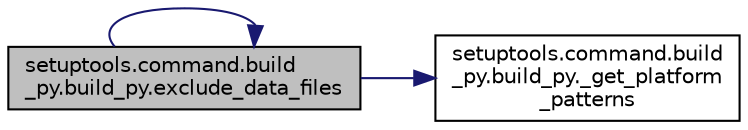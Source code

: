 digraph "setuptools.command.build_py.build_py.exclude_data_files"
{
 // LATEX_PDF_SIZE
  edge [fontname="Helvetica",fontsize="10",labelfontname="Helvetica",labelfontsize="10"];
  node [fontname="Helvetica",fontsize="10",shape=record];
  rankdir="LR";
  Node1 [label="setuptools.command.build\l_py.build_py.exclude_data_files",height=0.2,width=0.4,color="black", fillcolor="grey75", style="filled", fontcolor="black",tooltip=" "];
  Node1 -> Node2 [color="midnightblue",fontsize="10",style="solid",fontname="Helvetica"];
  Node2 [label="setuptools.command.build\l_py.build_py._get_platform\l_patterns",height=0.2,width=0.4,color="black", fillcolor="white", style="filled",URL="$d3/dd1/classsetuptools_1_1command_1_1build__py_1_1build__py.html#a16796f1a918095cce3d608b25412d37b",tooltip=" "];
  Node1 -> Node1 [color="midnightblue",fontsize="10",style="solid",fontname="Helvetica"];
}
